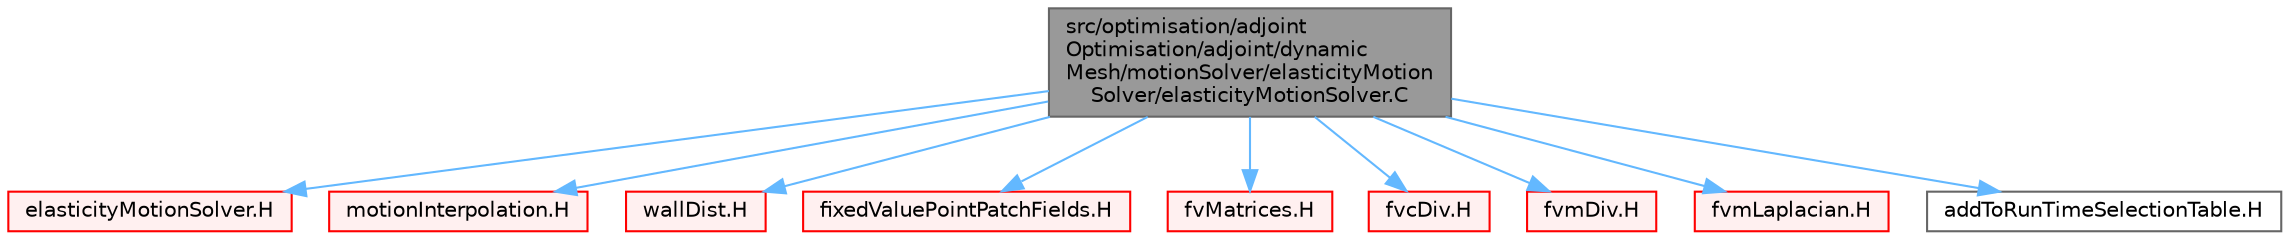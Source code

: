 digraph "src/optimisation/adjointOptimisation/adjoint/dynamicMesh/motionSolver/elasticityMotionSolver/elasticityMotionSolver.C"
{
 // LATEX_PDF_SIZE
  bgcolor="transparent";
  edge [fontname=Helvetica,fontsize=10,labelfontname=Helvetica,labelfontsize=10];
  node [fontname=Helvetica,fontsize=10,shape=box,height=0.2,width=0.4];
  Node1 [id="Node000001",label="src/optimisation/adjoint\lOptimisation/adjoint/dynamic\lMesh/motionSolver/elasticityMotion\lSolver/elasticityMotionSolver.C",height=0.2,width=0.4,color="gray40", fillcolor="grey60", style="filled", fontcolor="black",tooltip=" "];
  Node1 -> Node2 [id="edge1_Node000001_Node000002",color="steelblue1",style="solid",tooltip=" "];
  Node2 [id="Node000002",label="elasticityMotionSolver.H",height=0.2,width=0.4,color="red", fillcolor="#FFF0F0", style="filled",URL="$elasticityMotionSolver_8H.html",tooltip=" "];
  Node1 -> Node418 [id="edge2_Node000001_Node000418",color="steelblue1",style="solid",tooltip=" "];
  Node418 [id="Node000418",label="motionInterpolation.H",height=0.2,width=0.4,color="red", fillcolor="#FFF0F0", style="filled",URL="$motionInterpolation_8H.html",tooltip=" "];
  Node1 -> Node419 [id="edge3_Node000001_Node000419",color="steelblue1",style="solid",tooltip=" "];
  Node419 [id="Node000419",label="wallDist.H",height=0.2,width=0.4,color="red", fillcolor="#FFF0F0", style="filled",URL="$wallDist_8H.html",tooltip=" "];
  Node1 -> Node428 [id="edge4_Node000001_Node000428",color="steelblue1",style="solid",tooltip=" "];
  Node428 [id="Node000428",label="fixedValuePointPatchFields.H",height=0.2,width=0.4,color="red", fillcolor="#FFF0F0", style="filled",URL="$fixedValuePointPatchFields_8H.html",tooltip=" "];
  Node1 -> Node431 [id="edge5_Node000001_Node000431",color="steelblue1",style="solid",tooltip=" "];
  Node431 [id="Node000431",label="fvMatrices.H",height=0.2,width=0.4,color="red", fillcolor="#FFF0F0", style="filled",URL="$fvMatrices_8H.html",tooltip="A special matrix type and solver, designed for finite volume solutions of scalar equations."];
  Node1 -> Node447 [id="edge6_Node000001_Node000447",color="steelblue1",style="solid",tooltip=" "];
  Node447 [id="Node000447",label="fvcDiv.H",height=0.2,width=0.4,color="red", fillcolor="#FFF0F0", style="filled",URL="$fvcDiv_8H.html",tooltip="Calculate the divergence of the given field."];
  Node1 -> Node448 [id="edge7_Node000001_Node000448",color="steelblue1",style="solid",tooltip=" "];
  Node448 [id="Node000448",label="fvmDiv.H",height=0.2,width=0.4,color="red", fillcolor="#FFF0F0", style="filled",URL="$fvmDiv_8H.html",tooltip="Calculate the matrix for the divergence of the given field and flux."];
  Node1 -> Node450 [id="edge8_Node000001_Node000450",color="steelblue1",style="solid",tooltip=" "];
  Node450 [id="Node000450",label="fvmLaplacian.H",height=0.2,width=0.4,color="red", fillcolor="#FFF0F0", style="filled",URL="$fvmLaplacian_8H.html",tooltip="Calculate the matrix for the laplacian of the field."];
  Node1 -> Node451 [id="edge9_Node000001_Node000451",color="steelblue1",style="solid",tooltip=" "];
  Node451 [id="Node000451",label="addToRunTimeSelectionTable.H",height=0.2,width=0.4,color="grey40", fillcolor="white", style="filled",URL="$addToRunTimeSelectionTable_8H.html",tooltip="Macros for easy insertion into run-time selection tables."];
}
